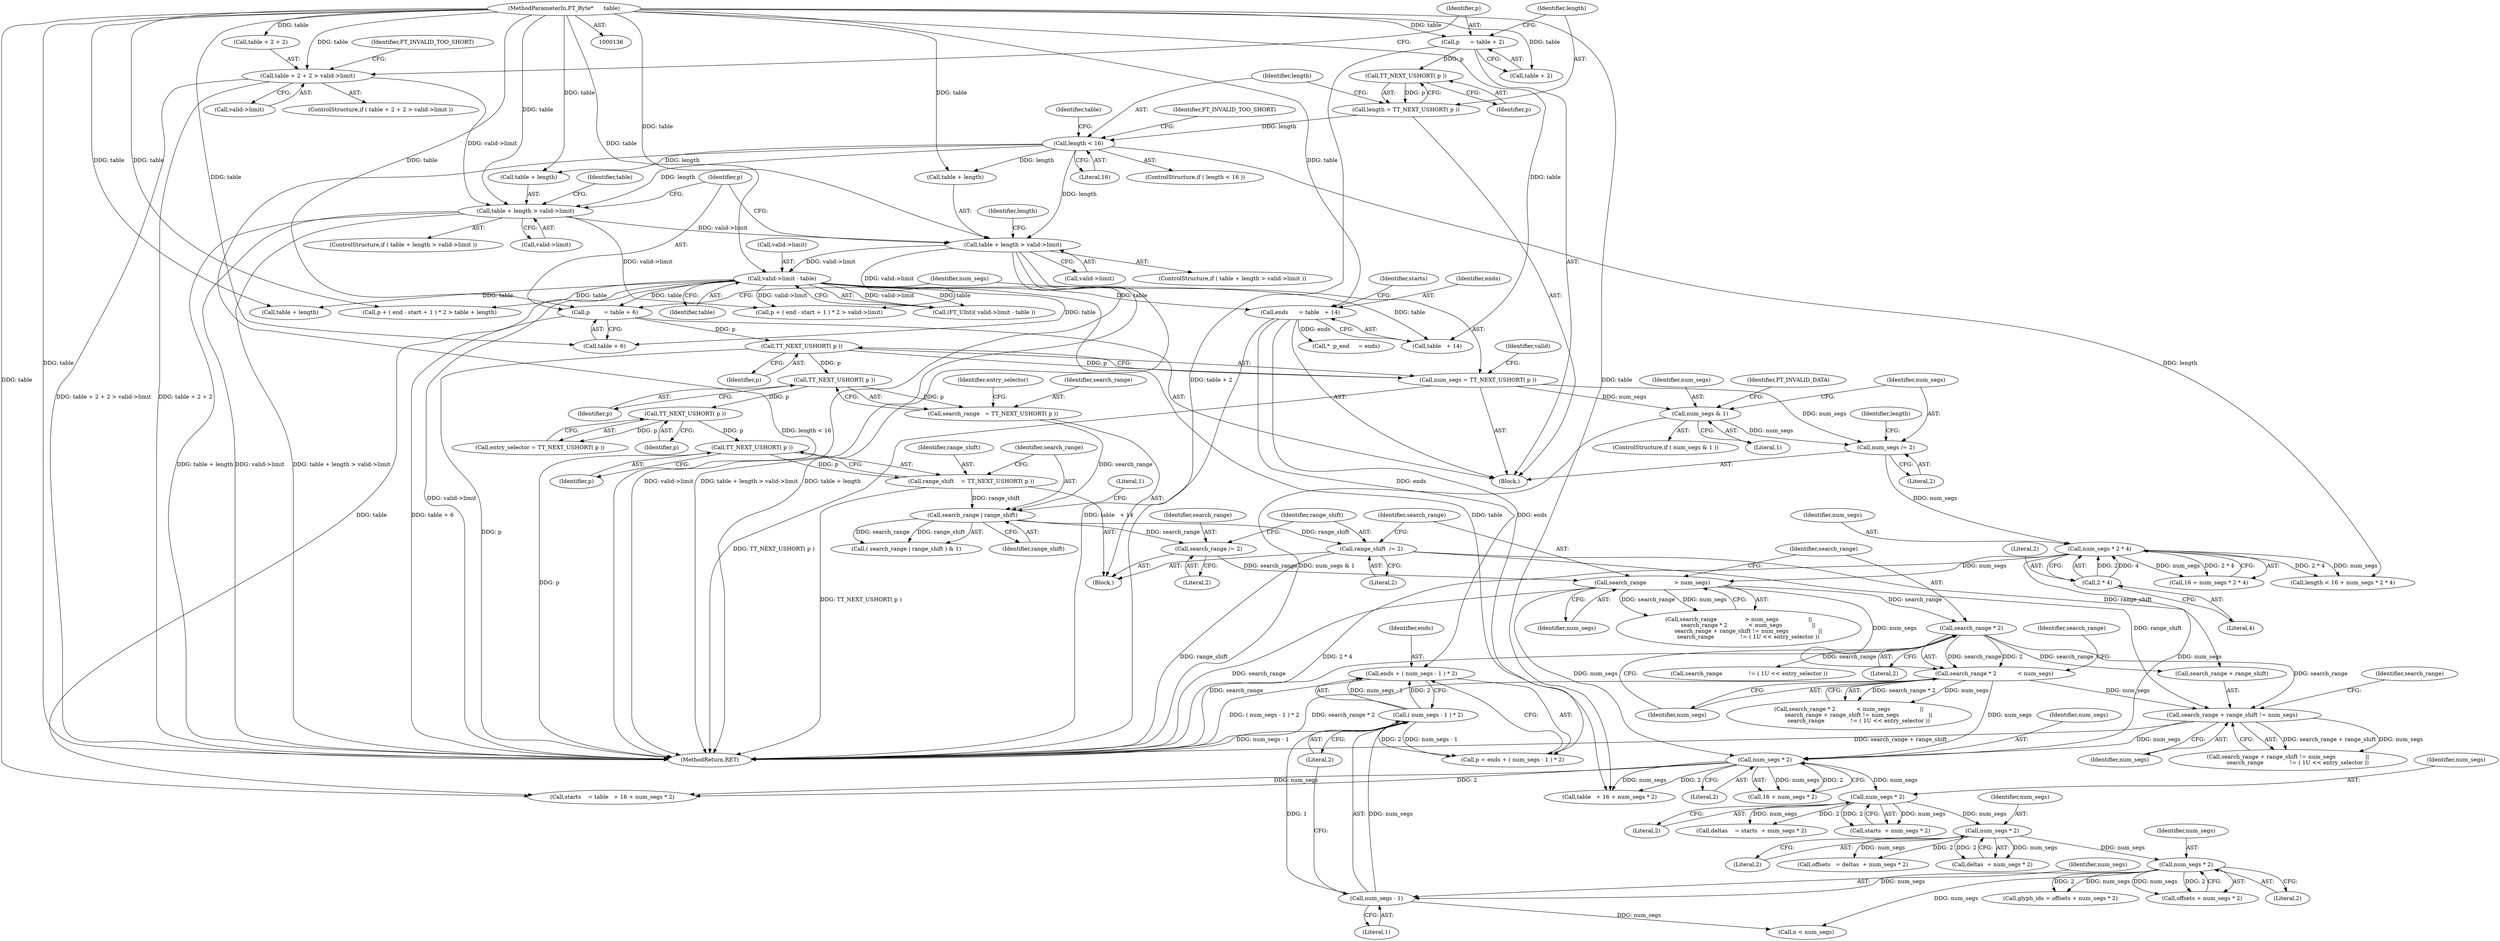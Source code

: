digraph "0_savannah_9bd20b7304aae61de5d50ac359cf27132bafd4c1@pointer" {
"1000340" [label="(Call,ends + ( num_segs - 1 ) * 2)"];
"1000296" [label="(Call,ends      = table   + 14)"];
"1000137" [label="(MethodParameterIn,FT_Byte*      table)"];
"1000198" [label="(Call,valid->limit - table)"];
"1000186" [label="(Call,table + length > valid->limit)"];
"1000173" [label="(Call,length < 16)"];
"1000168" [label="(Call,length = TT_NEXT_USHORT( p ))"];
"1000170" [label="(Call,TT_NEXT_USHORT( p ))"];
"1000163" [label="(Call,p      = table + 2)"];
"1000178" [label="(Call,table + length > valid->limit)"];
"1000153" [label="(Call,table + 2 + 2 > valid->limit)"];
"1000342" [label="(Call,( num_segs - 1 ) * 2)"];
"1000343" [label="(Call,num_segs - 1)"];
"1000328" [label="(Call,num_segs * 2)"];
"1000321" [label="(Call,num_segs * 2)"];
"1000314" [label="(Call,num_segs * 2)"];
"1000307" [label="(Call,num_segs * 2)"];
"1000232" [label="(Call,num_segs * 2 * 4)"];
"1000224" [label="(Call,num_segs /= 2)"];
"1000220" [label="(Call,num_segs & 1)"];
"1000208" [label="(Call,num_segs = TT_NEXT_USHORT( p ))"];
"1000210" [label="(Call,TT_NEXT_USHORT( p ))"];
"1000203" [label="(Call,p        = table + 6)"];
"1000234" [label="(Call,2 * 4)"];
"1000285" [label="(Call,search_range + range_shift != num_segs)"];
"1000280" [label="(Call,search_range * 2)"];
"1000275" [label="(Call,search_range                > num_segs)"];
"1000267" [label="(Call,search_range /= 2)"];
"1000262" [label="(Call,search_range | range_shift)"];
"1000246" [label="(Call,search_range   = TT_NEXT_USHORT( p ))"];
"1000248" [label="(Call,TT_NEXT_USHORT( p ))"];
"1000256" [label="(Call,range_shift    = TT_NEXT_USHORT( p ))"];
"1000258" [label="(Call,TT_NEXT_USHORT( p ))"];
"1000253" [label="(Call,TT_NEXT_USHORT( p ))"];
"1000270" [label="(Call,range_shift  /= 2)"];
"1000279" [label="(Call,search_range * 2            < num_segs)"];
"1000309" [label="(Literal,2)"];
"1000249" [label="(Identifier,p)"];
"1000186" [label="(Call,table + length > valid->limit)"];
"1000285" [label="(Call,search_range + range_shift != num_segs)"];
"1000265" [label="(Literal,1)"];
"1000287" [label="(Identifier,search_range)"];
"1000170" [label="(Call,TT_NEXT_USHORT( p ))"];
"1000330" [label="(Literal,2)"];
"1000234" [label="(Call,2 * 4)"];
"1000258" [label="(Call,TT_NEXT_USHORT( p ))"];
"1000163" [label="(Call,p      = table + 2)"];
"1000271" [label="(Identifier,range_shift)"];
"1000346" [label="(Literal,2)"];
"1000190" [label="(Call,valid->limit)"];
"1000159" [label="(Call,valid->limit)"];
"1000281" [label="(Identifier,search_range)"];
"1000343" [label="(Call,num_segs - 1)"];
"1000225" [label="(Identifier,num_segs)"];
"1000276" [label="(Identifier,search_range)"];
"1000263" [label="(Identifier,search_range)"];
"1000254" [label="(Identifier,p)"];
"1000188" [label="(Identifier,table)"];
"1000341" [label="(Identifier,ends)"];
"1000215" [label="(Identifier,valid)"];
"1000251" [label="(Call,entry_selector = TT_NEXT_USHORT( p ))"];
"1000179" [label="(Call,table + length)"];
"1000205" [label="(Call,table + 6)"];
"1000279" [label="(Call,search_range * 2            < num_segs)"];
"1000202" [label="(Identifier,table)"];
"1000154" [label="(Call,table + 2 + 2)"];
"1000139" [label="(Block,)"];
"1000256" [label="(Call,range_shift    = TT_NEXT_USHORT( p ))"];
"1000219" [label="(ControlStructure,if ( num_segs & 1 ))"];
"1000283" [label="(Identifier,num_segs)"];
"1000508" [label="(Call,p + ( end - start + 1 ) * 2 > valid->limit)"];
"1000286" [label="(Call,search_range + range_shift)"];
"1000472" [label="(Call,p + ( end - start + 1 ) * 2 > table + length)"];
"1000277" [label="(Identifier,num_segs)"];
"1000326" [label="(Call,offsets + num_segs * 2)"];
"1000322" [label="(Identifier,num_segs)"];
"1000278" [label="(Call,search_range * 2            < num_segs                 ||\n           search_range + range_shift != num_segs                 ||\n           search_range               != ( 1U << entry_selector ))"];
"1000222" [label="(Literal,1)"];
"1000315" [label="(Identifier,num_segs)"];
"1000296" [label="(Call,ends      = table   + 14)"];
"1000284" [label="(Call,search_range + range_shift != num_segs                 ||\n           search_range               != ( 1U << entry_selector ))"];
"1000175" [label="(Literal,16)"];
"1000338" [label="(Call,p = ends + ( num_segs - 1 ) * 2)"];
"1000164" [label="(Identifier,p)"];
"1000168" [label="(Call,length = TT_NEXT_USHORT( p ))"];
"1000305" [label="(Call,16 + num_segs * 2)"];
"1000269" [label="(Literal,2)"];
"1000226" [label="(Literal,2)"];
"1000261" [label="(Call,( search_range | range_shift ) & 1)"];
"1000230" [label="(Call,16 + num_segs * 2 * 4)"];
"1000297" [label="(Identifier,ends)"];
"1000253" [label="(Call,TT_NEXT_USHORT( p ))"];
"1000312" [label="(Call,starts  + num_segs * 2)"];
"1000252" [label="(Identifier,entry_selector)"];
"1000196" [label="(Call,(FT_UInt)( valid->limit - table ))"];
"1000229" [label="(Identifier,length)"];
"1000223" [label="(Identifier,FT_INVALID_DATA)"];
"1000387" [label="(Call,n < num_segs)"];
"1000211" [label="(Identifier,p)"];
"1000153" [label="(Call,table + 2 + 2 > valid->limit)"];
"1000173" [label="(Call,length < 16)"];
"1000291" [label="(Identifier,search_range)"];
"1000316" [label="(Literal,2)"];
"1000262" [label="(Call,search_range | range_shift)"];
"1000210" [label="(Call,TT_NEXT_USHORT( p ))"];
"1000182" [label="(Call,valid->limit)"];
"1000290" [label="(Call,search_range               != ( 1U << entry_selector ))"];
"1000187" [label="(Call,table + length)"];
"1000270" [label="(Call,range_shift  /= 2)"];
"1000302" [label="(Identifier,starts)"];
"1000172" [label="(ControlStructure,if ( length < 16 ))"];
"1000344" [label="(Identifier,num_segs)"];
"1000185" [label="(ControlStructure,if ( table + length > valid->limit ))"];
"1000165" [label="(Call,table + 2)"];
"1000232" [label="(Call,num_segs * 2 * 4)"];
"1000209" [label="(Identifier,num_segs)"];
"1000372" [label="(Call,*  p_end     = ends)"];
"1000235" [label="(Literal,2)"];
"1000340" [label="(Call,ends + ( num_segs - 1 ) * 2)"];
"1000257" [label="(Identifier,range_shift)"];
"1000236" [label="(Literal,4)"];
"1000137" [label="(MethodParameterIn,FT_Byte*      table)"];
"1000303" [label="(Call,table   + 16 + num_segs * 2)"];
"1000221" [label="(Identifier,num_segs)"];
"1000342" [label="(Call,( num_segs - 1 ) * 2)"];
"1000282" [label="(Literal,2)"];
"1000319" [label="(Call,deltas  + num_segs * 2)"];
"1000199" [label="(Call,valid->limit)"];
"1000247" [label="(Identifier,search_range)"];
"1000601" [label="(MethodReturn,RET)"];
"1000204" [label="(Identifier,p)"];
"1000162" [label="(Identifier,FT_INVALID_TOO_SHORT)"];
"1000177" [label="(ControlStructure,if ( table + length > valid->limit ))"];
"1000195" [label="(Identifier,length)"];
"1000314" [label="(Call,num_segs * 2)"];
"1000174" [label="(Identifier,length)"];
"1000208" [label="(Call,num_segs = TT_NEXT_USHORT( p ))"];
"1000324" [label="(Call,glyph_ids = offsets + num_segs * 2)"];
"1000308" [label="(Identifier,num_segs)"];
"1000267" [label="(Call,search_range /= 2)"];
"1000274" [label="(Call,search_range                > num_segs                 ||\n           search_range * 2            < num_segs                 ||\n           search_range + range_shift != num_segs                 ||\n           search_range               != ( 1U << entry_selector ))"];
"1000298" [label="(Call,table   + 14)"];
"1000171" [label="(Identifier,p)"];
"1000323" [label="(Literal,2)"];
"1000246" [label="(Call,search_range   = TT_NEXT_USHORT( p ))"];
"1000264" [label="(Identifier,range_shift)"];
"1000280" [label="(Call,search_range * 2)"];
"1000482" [label="(Call,table + length)"];
"1000272" [label="(Literal,2)"];
"1000228" [label="(Call,length < 16 + num_segs * 2 * 4)"];
"1000268" [label="(Identifier,search_range)"];
"1000203" [label="(Call,p        = table + 6)"];
"1000317" [label="(Call,offsets   = deltas  + num_segs * 2)"];
"1000224" [label="(Call,num_segs /= 2)"];
"1000329" [label="(Identifier,num_segs)"];
"1000233" [label="(Identifier,num_segs)"];
"1000244" [label="(Block,)"];
"1000248" [label="(Call,TT_NEXT_USHORT( p ))"];
"1000176" [label="(Identifier,FT_INVALID_TOO_SHORT)"];
"1000275" [label="(Call,search_range                > num_segs)"];
"1000152" [label="(ControlStructure,if ( table + 2 + 2 > valid->limit ))"];
"1000180" [label="(Identifier,table)"];
"1000321" [label="(Call,num_segs * 2)"];
"1000198" [label="(Call,valid->limit - table)"];
"1000289" [label="(Identifier,num_segs)"];
"1000178" [label="(Call,table + length > valid->limit)"];
"1000220" [label="(Call,num_segs & 1)"];
"1000259" [label="(Identifier,p)"];
"1000307" [label="(Call,num_segs * 2)"];
"1000328" [label="(Call,num_segs * 2)"];
"1000301" [label="(Call,starts    = table   + 16 + num_segs * 2)"];
"1000169" [label="(Identifier,length)"];
"1000310" [label="(Call,deltas    = starts  + num_segs * 2)"];
"1000345" [label="(Literal,1)"];
"1000340" -> "1000338"  [label="AST: "];
"1000340" -> "1000342"  [label="CFG: "];
"1000341" -> "1000340"  [label="AST: "];
"1000342" -> "1000340"  [label="AST: "];
"1000338" -> "1000340"  [label="CFG: "];
"1000340" -> "1000601"  [label="DDG: ( num_segs - 1 ) * 2"];
"1000296" -> "1000340"  [label="DDG: ends"];
"1000342" -> "1000340"  [label="DDG: num_segs - 1"];
"1000342" -> "1000340"  [label="DDG: 2"];
"1000296" -> "1000139"  [label="AST: "];
"1000296" -> "1000298"  [label="CFG: "];
"1000297" -> "1000296"  [label="AST: "];
"1000298" -> "1000296"  [label="AST: "];
"1000302" -> "1000296"  [label="CFG: "];
"1000296" -> "1000601"  [label="DDG: table   + 14"];
"1000137" -> "1000296"  [label="DDG: table"];
"1000198" -> "1000296"  [label="DDG: table"];
"1000296" -> "1000338"  [label="DDG: ends"];
"1000296" -> "1000372"  [label="DDG: ends"];
"1000137" -> "1000136"  [label="AST: "];
"1000137" -> "1000601"  [label="DDG: table"];
"1000137" -> "1000153"  [label="DDG: table"];
"1000137" -> "1000154"  [label="DDG: table"];
"1000137" -> "1000163"  [label="DDG: table"];
"1000137" -> "1000165"  [label="DDG: table"];
"1000137" -> "1000178"  [label="DDG: table"];
"1000137" -> "1000179"  [label="DDG: table"];
"1000137" -> "1000186"  [label="DDG: table"];
"1000137" -> "1000187"  [label="DDG: table"];
"1000137" -> "1000198"  [label="DDG: table"];
"1000137" -> "1000203"  [label="DDG: table"];
"1000137" -> "1000205"  [label="DDG: table"];
"1000137" -> "1000298"  [label="DDG: table"];
"1000137" -> "1000301"  [label="DDG: table"];
"1000137" -> "1000303"  [label="DDG: table"];
"1000137" -> "1000472"  [label="DDG: table"];
"1000137" -> "1000482"  [label="DDG: table"];
"1000198" -> "1000196"  [label="AST: "];
"1000198" -> "1000202"  [label="CFG: "];
"1000199" -> "1000198"  [label="AST: "];
"1000202" -> "1000198"  [label="AST: "];
"1000196" -> "1000198"  [label="CFG: "];
"1000198" -> "1000601"  [label="DDG: valid->limit"];
"1000198" -> "1000196"  [label="DDG: valid->limit"];
"1000198" -> "1000196"  [label="DDG: table"];
"1000186" -> "1000198"  [label="DDG: valid->limit"];
"1000198" -> "1000203"  [label="DDG: table"];
"1000198" -> "1000205"  [label="DDG: table"];
"1000198" -> "1000298"  [label="DDG: table"];
"1000198" -> "1000301"  [label="DDG: table"];
"1000198" -> "1000303"  [label="DDG: table"];
"1000198" -> "1000472"  [label="DDG: table"];
"1000198" -> "1000482"  [label="DDG: table"];
"1000198" -> "1000508"  [label="DDG: valid->limit"];
"1000186" -> "1000185"  [label="AST: "];
"1000186" -> "1000190"  [label="CFG: "];
"1000187" -> "1000186"  [label="AST: "];
"1000190" -> "1000186"  [label="AST: "];
"1000195" -> "1000186"  [label="CFG: "];
"1000204" -> "1000186"  [label="CFG: "];
"1000186" -> "1000601"  [label="DDG: table + length > valid->limit"];
"1000186" -> "1000601"  [label="DDG: table + length"];
"1000186" -> "1000601"  [label="DDG: valid->limit"];
"1000173" -> "1000186"  [label="DDG: length"];
"1000178" -> "1000186"  [label="DDG: valid->limit"];
"1000186" -> "1000508"  [label="DDG: valid->limit"];
"1000173" -> "1000172"  [label="AST: "];
"1000173" -> "1000175"  [label="CFG: "];
"1000174" -> "1000173"  [label="AST: "];
"1000175" -> "1000173"  [label="AST: "];
"1000176" -> "1000173"  [label="CFG: "];
"1000180" -> "1000173"  [label="CFG: "];
"1000173" -> "1000601"  [label="DDG: length < 16"];
"1000168" -> "1000173"  [label="DDG: length"];
"1000173" -> "1000178"  [label="DDG: length"];
"1000173" -> "1000179"  [label="DDG: length"];
"1000173" -> "1000187"  [label="DDG: length"];
"1000173" -> "1000228"  [label="DDG: length"];
"1000168" -> "1000139"  [label="AST: "];
"1000168" -> "1000170"  [label="CFG: "];
"1000169" -> "1000168"  [label="AST: "];
"1000170" -> "1000168"  [label="AST: "];
"1000174" -> "1000168"  [label="CFG: "];
"1000170" -> "1000168"  [label="DDG: p"];
"1000170" -> "1000171"  [label="CFG: "];
"1000171" -> "1000170"  [label="AST: "];
"1000163" -> "1000170"  [label="DDG: p"];
"1000163" -> "1000139"  [label="AST: "];
"1000163" -> "1000165"  [label="CFG: "];
"1000164" -> "1000163"  [label="AST: "];
"1000165" -> "1000163"  [label="AST: "];
"1000169" -> "1000163"  [label="CFG: "];
"1000163" -> "1000601"  [label="DDG: table + 2"];
"1000178" -> "1000177"  [label="AST: "];
"1000178" -> "1000182"  [label="CFG: "];
"1000179" -> "1000178"  [label="AST: "];
"1000182" -> "1000178"  [label="AST: "];
"1000188" -> "1000178"  [label="CFG: "];
"1000204" -> "1000178"  [label="CFG: "];
"1000178" -> "1000601"  [label="DDG: valid->limit"];
"1000178" -> "1000601"  [label="DDG: table + length > valid->limit"];
"1000178" -> "1000601"  [label="DDG: table + length"];
"1000153" -> "1000178"  [label="DDG: valid->limit"];
"1000178" -> "1000508"  [label="DDG: valid->limit"];
"1000153" -> "1000152"  [label="AST: "];
"1000153" -> "1000159"  [label="CFG: "];
"1000154" -> "1000153"  [label="AST: "];
"1000159" -> "1000153"  [label="AST: "];
"1000162" -> "1000153"  [label="CFG: "];
"1000164" -> "1000153"  [label="CFG: "];
"1000153" -> "1000601"  [label="DDG: table + 2 + 2 > valid->limit"];
"1000153" -> "1000601"  [label="DDG: table + 2 + 2"];
"1000342" -> "1000346"  [label="CFG: "];
"1000343" -> "1000342"  [label="AST: "];
"1000346" -> "1000342"  [label="AST: "];
"1000342" -> "1000601"  [label="DDG: num_segs - 1"];
"1000342" -> "1000338"  [label="DDG: num_segs - 1"];
"1000342" -> "1000338"  [label="DDG: 2"];
"1000343" -> "1000342"  [label="DDG: num_segs"];
"1000343" -> "1000342"  [label="DDG: 1"];
"1000343" -> "1000345"  [label="CFG: "];
"1000344" -> "1000343"  [label="AST: "];
"1000345" -> "1000343"  [label="AST: "];
"1000346" -> "1000343"  [label="CFG: "];
"1000328" -> "1000343"  [label="DDG: num_segs"];
"1000343" -> "1000387"  [label="DDG: num_segs"];
"1000328" -> "1000326"  [label="AST: "];
"1000328" -> "1000330"  [label="CFG: "];
"1000329" -> "1000328"  [label="AST: "];
"1000330" -> "1000328"  [label="AST: "];
"1000326" -> "1000328"  [label="CFG: "];
"1000328" -> "1000324"  [label="DDG: num_segs"];
"1000328" -> "1000324"  [label="DDG: 2"];
"1000328" -> "1000326"  [label="DDG: num_segs"];
"1000328" -> "1000326"  [label="DDG: 2"];
"1000321" -> "1000328"  [label="DDG: num_segs"];
"1000328" -> "1000387"  [label="DDG: num_segs"];
"1000321" -> "1000319"  [label="AST: "];
"1000321" -> "1000323"  [label="CFG: "];
"1000322" -> "1000321"  [label="AST: "];
"1000323" -> "1000321"  [label="AST: "];
"1000319" -> "1000321"  [label="CFG: "];
"1000321" -> "1000317"  [label="DDG: num_segs"];
"1000321" -> "1000317"  [label="DDG: 2"];
"1000321" -> "1000319"  [label="DDG: num_segs"];
"1000321" -> "1000319"  [label="DDG: 2"];
"1000314" -> "1000321"  [label="DDG: num_segs"];
"1000314" -> "1000312"  [label="AST: "];
"1000314" -> "1000316"  [label="CFG: "];
"1000315" -> "1000314"  [label="AST: "];
"1000316" -> "1000314"  [label="AST: "];
"1000312" -> "1000314"  [label="CFG: "];
"1000314" -> "1000310"  [label="DDG: num_segs"];
"1000314" -> "1000310"  [label="DDG: 2"];
"1000314" -> "1000312"  [label="DDG: num_segs"];
"1000314" -> "1000312"  [label="DDG: 2"];
"1000307" -> "1000314"  [label="DDG: num_segs"];
"1000307" -> "1000305"  [label="AST: "];
"1000307" -> "1000309"  [label="CFG: "];
"1000308" -> "1000307"  [label="AST: "];
"1000309" -> "1000307"  [label="AST: "];
"1000305" -> "1000307"  [label="CFG: "];
"1000307" -> "1000301"  [label="DDG: num_segs"];
"1000307" -> "1000301"  [label="DDG: 2"];
"1000307" -> "1000303"  [label="DDG: num_segs"];
"1000307" -> "1000303"  [label="DDG: 2"];
"1000307" -> "1000305"  [label="DDG: num_segs"];
"1000307" -> "1000305"  [label="DDG: 2"];
"1000232" -> "1000307"  [label="DDG: num_segs"];
"1000285" -> "1000307"  [label="DDG: num_segs"];
"1000275" -> "1000307"  [label="DDG: num_segs"];
"1000279" -> "1000307"  [label="DDG: num_segs"];
"1000232" -> "1000230"  [label="AST: "];
"1000232" -> "1000234"  [label="CFG: "];
"1000233" -> "1000232"  [label="AST: "];
"1000234" -> "1000232"  [label="AST: "];
"1000230" -> "1000232"  [label="CFG: "];
"1000232" -> "1000601"  [label="DDG: 2 * 4"];
"1000232" -> "1000228"  [label="DDG: num_segs"];
"1000232" -> "1000228"  [label="DDG: 2 * 4"];
"1000232" -> "1000230"  [label="DDG: num_segs"];
"1000232" -> "1000230"  [label="DDG: 2 * 4"];
"1000224" -> "1000232"  [label="DDG: num_segs"];
"1000234" -> "1000232"  [label="DDG: 2"];
"1000234" -> "1000232"  [label="DDG: 4"];
"1000232" -> "1000275"  [label="DDG: num_segs"];
"1000224" -> "1000139"  [label="AST: "];
"1000224" -> "1000226"  [label="CFG: "];
"1000225" -> "1000224"  [label="AST: "];
"1000226" -> "1000224"  [label="AST: "];
"1000229" -> "1000224"  [label="CFG: "];
"1000220" -> "1000224"  [label="DDG: num_segs"];
"1000208" -> "1000224"  [label="DDG: num_segs"];
"1000220" -> "1000219"  [label="AST: "];
"1000220" -> "1000222"  [label="CFG: "];
"1000221" -> "1000220"  [label="AST: "];
"1000222" -> "1000220"  [label="AST: "];
"1000223" -> "1000220"  [label="CFG: "];
"1000225" -> "1000220"  [label="CFG: "];
"1000220" -> "1000601"  [label="DDG: num_segs & 1"];
"1000208" -> "1000220"  [label="DDG: num_segs"];
"1000208" -> "1000139"  [label="AST: "];
"1000208" -> "1000210"  [label="CFG: "];
"1000209" -> "1000208"  [label="AST: "];
"1000210" -> "1000208"  [label="AST: "];
"1000215" -> "1000208"  [label="CFG: "];
"1000208" -> "1000601"  [label="DDG: TT_NEXT_USHORT( p )"];
"1000210" -> "1000208"  [label="DDG: p"];
"1000210" -> "1000211"  [label="CFG: "];
"1000211" -> "1000210"  [label="AST: "];
"1000210" -> "1000601"  [label="DDG: p"];
"1000203" -> "1000210"  [label="DDG: p"];
"1000210" -> "1000248"  [label="DDG: p"];
"1000203" -> "1000139"  [label="AST: "];
"1000203" -> "1000205"  [label="CFG: "];
"1000204" -> "1000203"  [label="AST: "];
"1000205" -> "1000203"  [label="AST: "];
"1000209" -> "1000203"  [label="CFG: "];
"1000203" -> "1000601"  [label="DDG: table + 6"];
"1000234" -> "1000236"  [label="CFG: "];
"1000235" -> "1000234"  [label="AST: "];
"1000236" -> "1000234"  [label="AST: "];
"1000285" -> "1000284"  [label="AST: "];
"1000285" -> "1000289"  [label="CFG: "];
"1000286" -> "1000285"  [label="AST: "];
"1000289" -> "1000285"  [label="AST: "];
"1000291" -> "1000285"  [label="CFG: "];
"1000284" -> "1000285"  [label="CFG: "];
"1000285" -> "1000601"  [label="DDG: search_range + range_shift"];
"1000285" -> "1000284"  [label="DDG: search_range + range_shift"];
"1000285" -> "1000284"  [label="DDG: num_segs"];
"1000280" -> "1000285"  [label="DDG: search_range"];
"1000270" -> "1000285"  [label="DDG: range_shift"];
"1000279" -> "1000285"  [label="DDG: num_segs"];
"1000280" -> "1000279"  [label="AST: "];
"1000280" -> "1000282"  [label="CFG: "];
"1000281" -> "1000280"  [label="AST: "];
"1000282" -> "1000280"  [label="AST: "];
"1000283" -> "1000280"  [label="CFG: "];
"1000280" -> "1000601"  [label="DDG: search_range"];
"1000280" -> "1000279"  [label="DDG: search_range"];
"1000280" -> "1000279"  [label="DDG: 2"];
"1000275" -> "1000280"  [label="DDG: search_range"];
"1000280" -> "1000286"  [label="DDG: search_range"];
"1000280" -> "1000290"  [label="DDG: search_range"];
"1000275" -> "1000274"  [label="AST: "];
"1000275" -> "1000277"  [label="CFG: "];
"1000276" -> "1000275"  [label="AST: "];
"1000277" -> "1000275"  [label="AST: "];
"1000281" -> "1000275"  [label="CFG: "];
"1000274" -> "1000275"  [label="CFG: "];
"1000275" -> "1000601"  [label="DDG: search_range"];
"1000275" -> "1000274"  [label="DDG: search_range"];
"1000275" -> "1000274"  [label="DDG: num_segs"];
"1000267" -> "1000275"  [label="DDG: search_range"];
"1000275" -> "1000279"  [label="DDG: num_segs"];
"1000267" -> "1000244"  [label="AST: "];
"1000267" -> "1000269"  [label="CFG: "];
"1000268" -> "1000267"  [label="AST: "];
"1000269" -> "1000267"  [label="AST: "];
"1000271" -> "1000267"  [label="CFG: "];
"1000262" -> "1000267"  [label="DDG: search_range"];
"1000262" -> "1000261"  [label="AST: "];
"1000262" -> "1000264"  [label="CFG: "];
"1000263" -> "1000262"  [label="AST: "];
"1000264" -> "1000262"  [label="AST: "];
"1000265" -> "1000262"  [label="CFG: "];
"1000262" -> "1000261"  [label="DDG: search_range"];
"1000262" -> "1000261"  [label="DDG: range_shift"];
"1000246" -> "1000262"  [label="DDG: search_range"];
"1000256" -> "1000262"  [label="DDG: range_shift"];
"1000262" -> "1000270"  [label="DDG: range_shift"];
"1000246" -> "1000244"  [label="AST: "];
"1000246" -> "1000248"  [label="CFG: "];
"1000247" -> "1000246"  [label="AST: "];
"1000248" -> "1000246"  [label="AST: "];
"1000252" -> "1000246"  [label="CFG: "];
"1000248" -> "1000246"  [label="DDG: p"];
"1000248" -> "1000249"  [label="CFG: "];
"1000249" -> "1000248"  [label="AST: "];
"1000248" -> "1000253"  [label="DDG: p"];
"1000256" -> "1000244"  [label="AST: "];
"1000256" -> "1000258"  [label="CFG: "];
"1000257" -> "1000256"  [label="AST: "];
"1000258" -> "1000256"  [label="AST: "];
"1000263" -> "1000256"  [label="CFG: "];
"1000256" -> "1000601"  [label="DDG: TT_NEXT_USHORT( p )"];
"1000258" -> "1000256"  [label="DDG: p"];
"1000258" -> "1000259"  [label="CFG: "];
"1000259" -> "1000258"  [label="AST: "];
"1000258" -> "1000601"  [label="DDG: p"];
"1000253" -> "1000258"  [label="DDG: p"];
"1000253" -> "1000251"  [label="AST: "];
"1000253" -> "1000254"  [label="CFG: "];
"1000254" -> "1000253"  [label="AST: "];
"1000251" -> "1000253"  [label="CFG: "];
"1000253" -> "1000251"  [label="DDG: p"];
"1000270" -> "1000244"  [label="AST: "];
"1000270" -> "1000272"  [label="CFG: "];
"1000271" -> "1000270"  [label="AST: "];
"1000272" -> "1000270"  [label="AST: "];
"1000276" -> "1000270"  [label="CFG: "];
"1000270" -> "1000601"  [label="DDG: range_shift"];
"1000270" -> "1000286"  [label="DDG: range_shift"];
"1000279" -> "1000278"  [label="AST: "];
"1000279" -> "1000283"  [label="CFG: "];
"1000283" -> "1000279"  [label="AST: "];
"1000287" -> "1000279"  [label="CFG: "];
"1000278" -> "1000279"  [label="CFG: "];
"1000279" -> "1000601"  [label="DDG: search_range * 2"];
"1000279" -> "1000278"  [label="DDG: search_range * 2"];
"1000279" -> "1000278"  [label="DDG: num_segs"];
}
